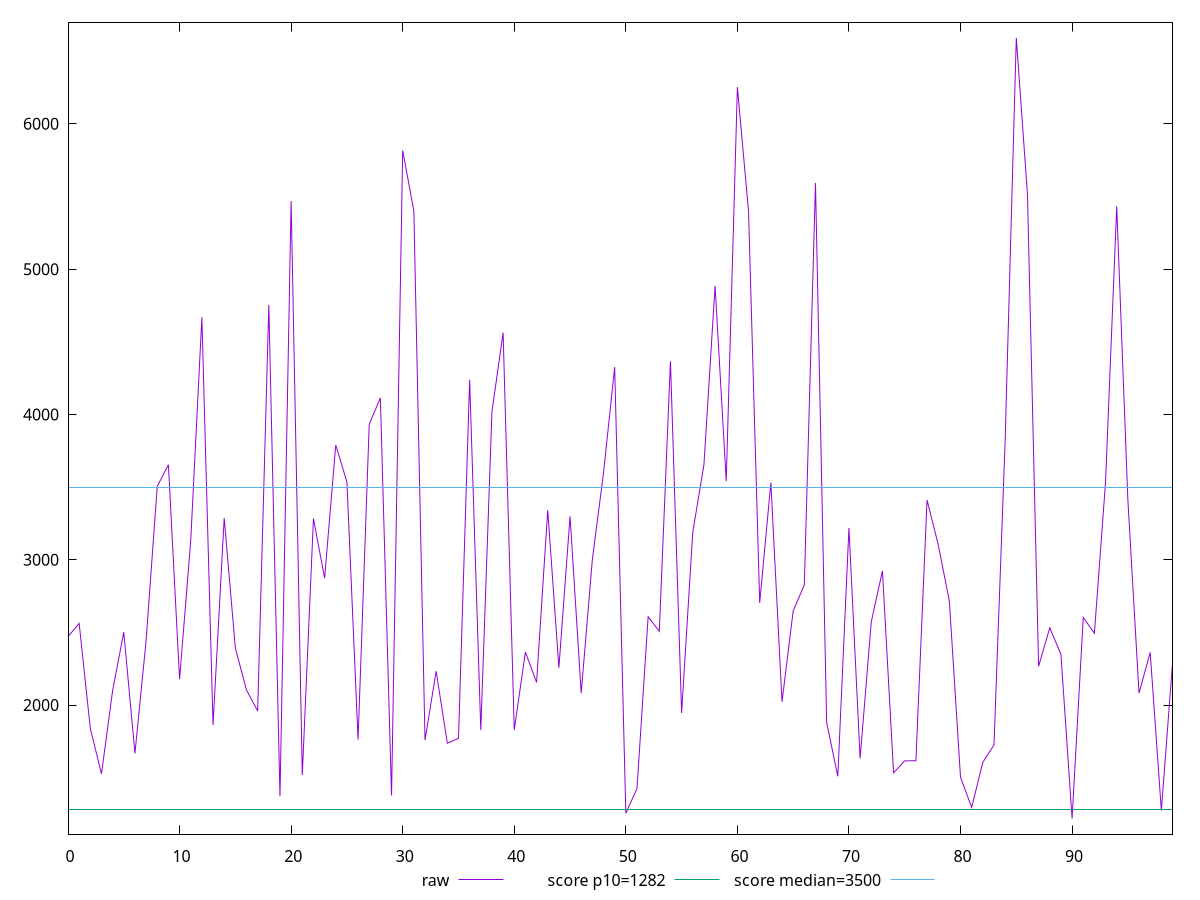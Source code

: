 reset

$raw <<EOF
0 2470.5199999999995
1 2561.5559999999996
2 1838.3679999999986
3 1526.1879999999985
4 2099.8279999999995
5 2501.8039999999987
6 1667.2160000000001
7 2442.5439999999994
8 3505.0719999999983
9 3654.076000000001
10 2177.867999999999
11 3129.8560000000007
12 4668.0599999999995
13 1862.1559999999986
14 3286.9519999999993
15 2392.276
16 2102.803999999999
17 1958.9999999999995
18 4754.115999999999
19 1371.5839999999998
20 5468.4039999999995
21 1518.2359999999987
22 3283.027999999999
23 2872.8919999999994
24 3789.336
25 3534.887999999999
26 1761.519999999999
27 3932.2520000000004
28 4114.144
29 1378.184
30 5816.483999999999
31 5399.931999999998
32 1758.9879999999996
33 2232.800000000001
34 1737.1839999999982
35 1770.4799999999998
36 4238.26
37 1827.5559999999994
38 4018.987999999997
39 4562.464
40 1829.3719999999996
41 2364.5919999999996
42 2155.6360000000004
43 3341.6600000000008
44 2256.8079999999995
45 3298.823999999998
46 2082.5119999999993
47 3001.7999999999984
48 3597.2599999999998
49 4325.763999999998
50 1255.0080000000007
51 1424.3959999999997
52 2607.5199999999995
53 2507.2599999999993
54 4366.343999999999
55 1945.8959999999997
56 3189.32
57 3653.3320000000003
58 4885.044000000001
59 3541.715999999999
60 6252.703999999999
61 5396.852
62 2702.815999999999
63 3530.0559999999996
64 2021.2999999999995
65 2647.5599999999995
66 2826.8839999999987
67 5592.66
68 1879.9559999999992
69 1509.4719999999998
70 3218.8120000000004
71 1633.412
72 2572.2879999999986
73 2922.8599999999988
74 1533.4559999999992
75 1615.619999999999
76 1616.716
77 3410.992000000001
78 3103.840000000001
79 2714.8639999999987
80 1502.4799999999993
81 1295.1759999999992
82 1606.308
83 1724.9959999999994
84 3820.616
85 6591.607999999998
86 5514.415999999999
87 2266.8719999999985
88 2531.467999999999
89 2348.355999999999
90 1218.8280000000002
91 2602.8440000000005
92 2493.4559999999988
93 3535.267999999999
94 5432.759999999998
95 3410.867999999999
96 2081.2799999999997
97 2362.583999999999
98 1274.464
99 2285.9919999999993
EOF

set key outside below
set xrange [0:99]
set yrange [1111.3724000000002:6699.063599999999]
set trange [1111.3724000000002:6699.063599999999]
set terminal svg size 640, 500 enhanced background rgb 'white'
set output "report_00013_2021-02-09T12-04-24.940Z/bootup-time/samples/pages/raw/values.svg"

plot $raw title "raw" with line, \
     1282 title "score p10=1282", \
     3500 title "score median=3500"

reset

